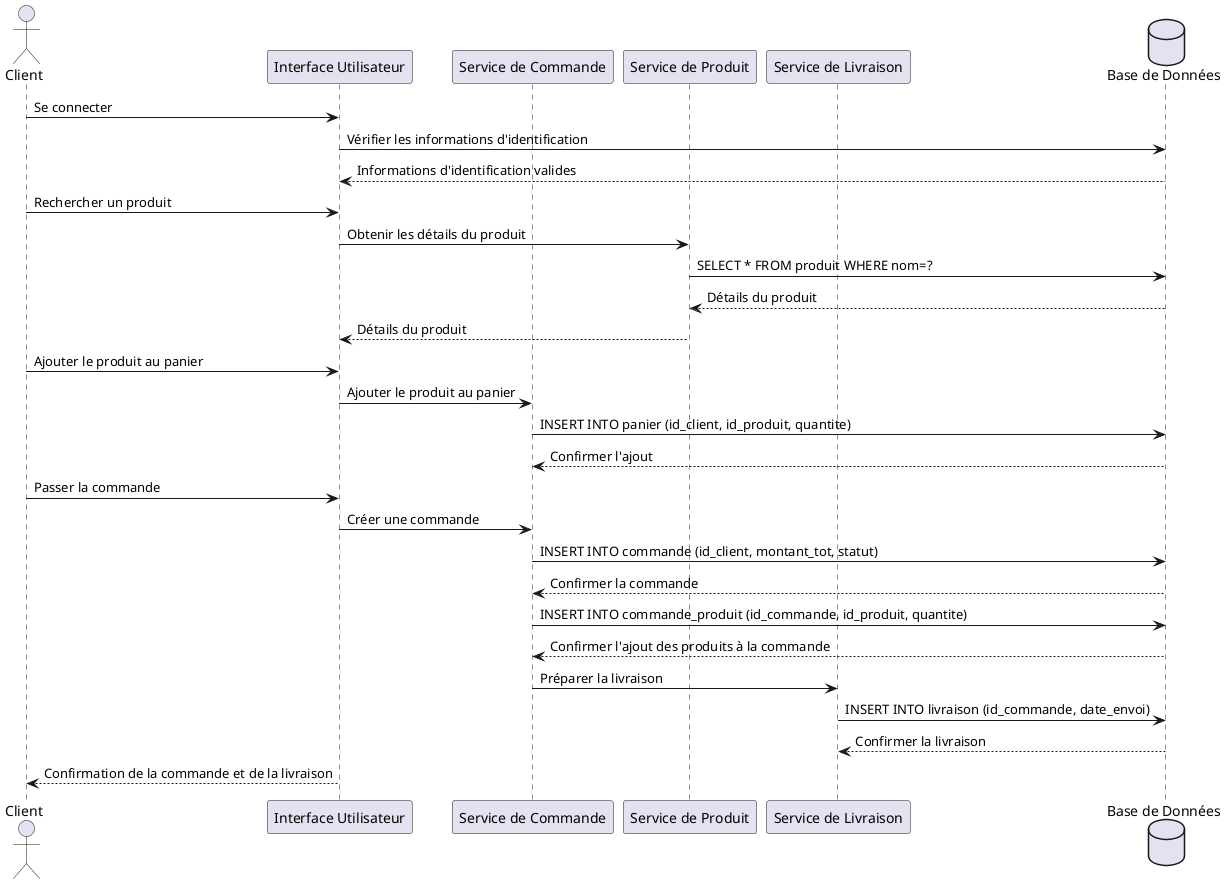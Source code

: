 @startuml
actor Client

participant "Interface Utilisateur" as UI
participant "Service de Commande" as SC
participant "Service de Produit" as SP
participant "Service de Livraison" as SL
database "Base de Données" as DB

Client -> UI : Se connecter
UI -> DB : Vérifier les informations d'identification
DB --> UI : Informations d'identification valides

Client -> UI : Rechercher un produit
UI -> SP : Obtenir les détails du produit
SP -> DB : SELECT * FROM produit WHERE nom=?
DB --> SP : Détails du produit
SP --> UI : Détails du produit

Client -> UI : Ajouter le produit au panier
UI -> SC : Ajouter le produit au panier
SC -> DB : INSERT INTO panier (id_client, id_produit, quantite)
DB --> SC : Confirmer l'ajout

Client -> UI : Passer la commande
UI -> SC : Créer une commande
SC -> DB : INSERT INTO commande (id_client, montant_tot, statut)
DB --> SC : Confirmer la commande
SC -> DB : INSERT INTO commande_produit (id_commande, id_produit, quantite)
DB --> SC : Confirmer l'ajout des produits à la commande

SC -> SL : Préparer la livraison
SL -> DB : INSERT INTO livraison (id_commande, date_envoi)
DB --> SL : Confirmer la livraison

UI --> Client : Confirmation de la commande et de la livraison
@enduml
